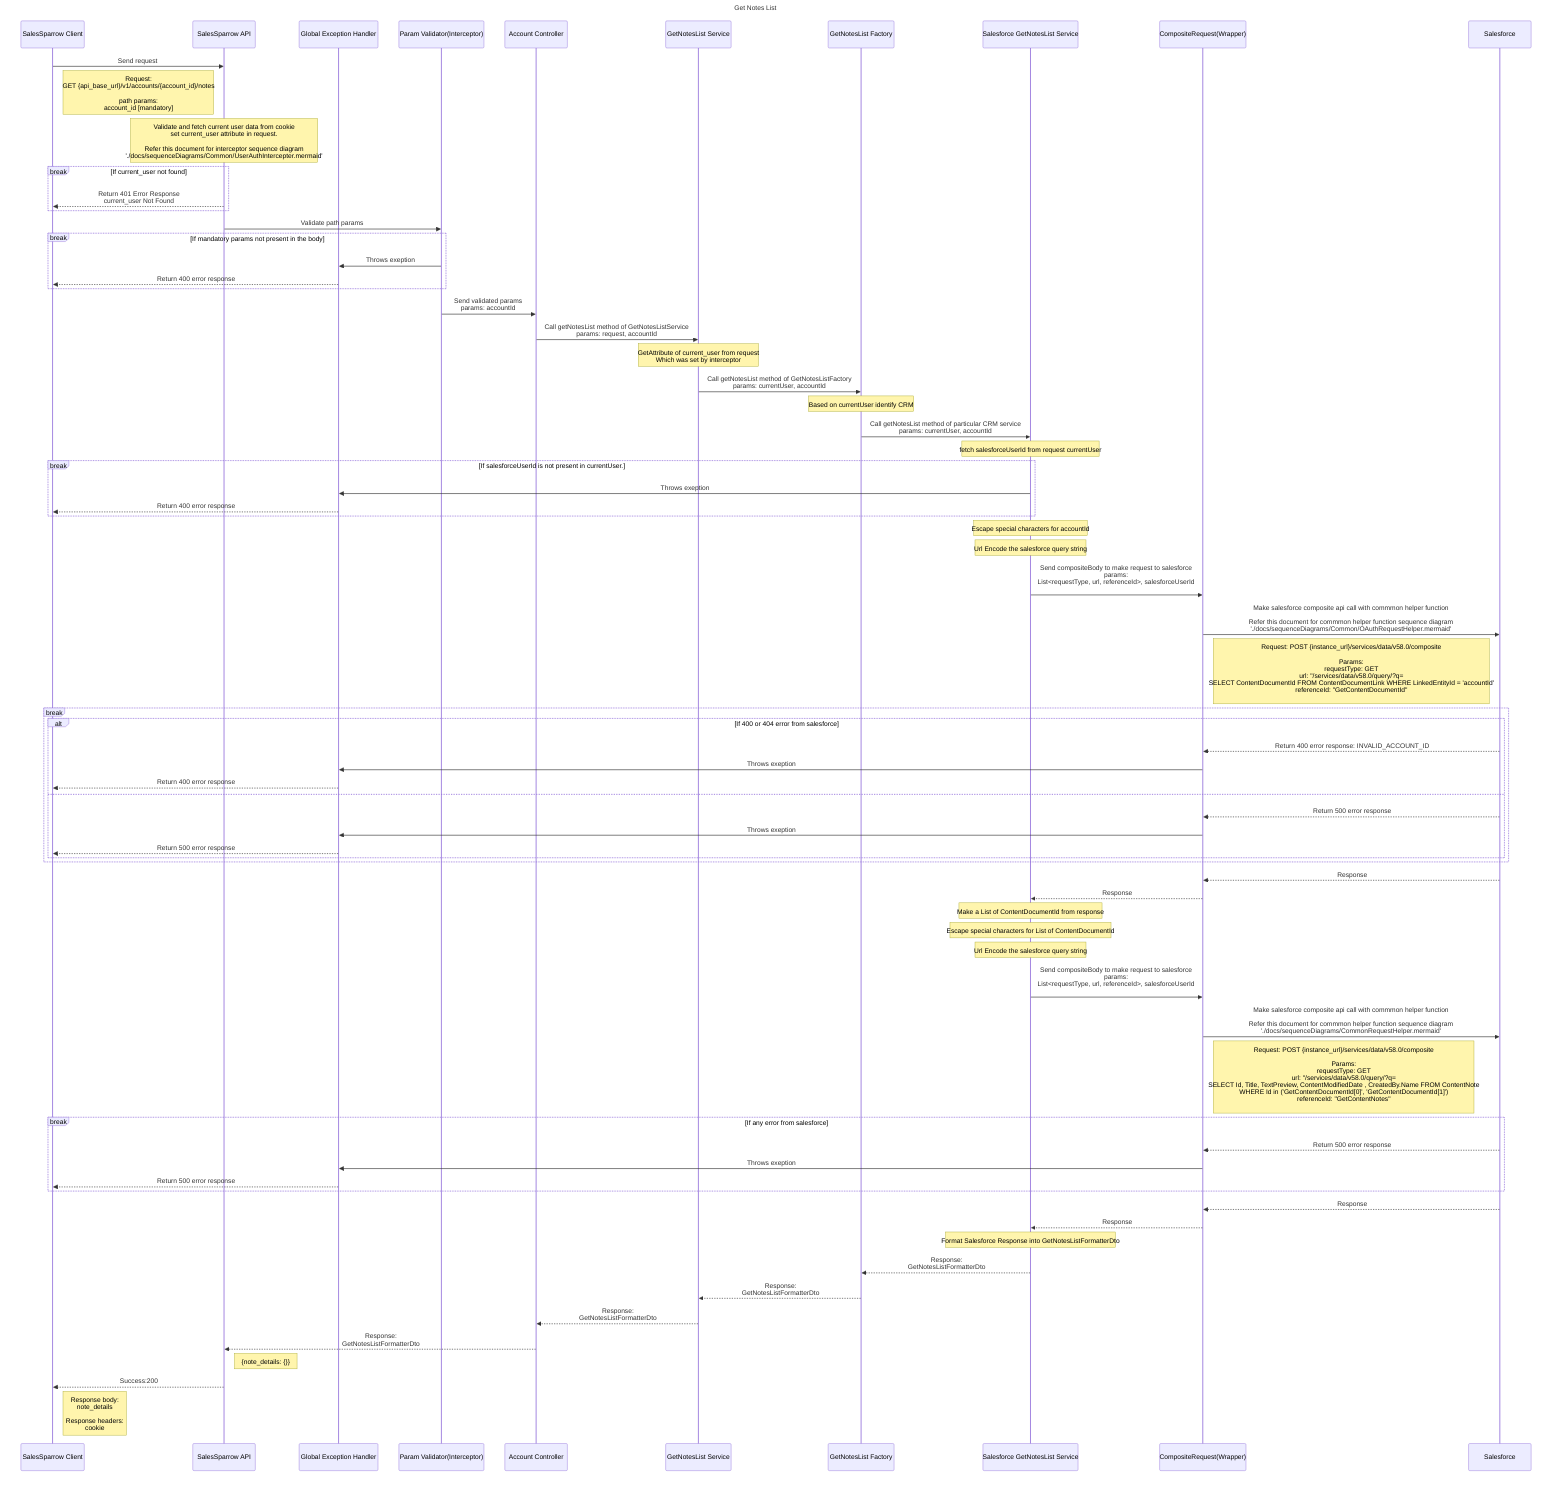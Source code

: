 sequenceDiagram
  title Get Notes List
    participant ui as SalesSparrow Client
    participant api as SalesSparrow API
    participant exceptionHandler as Global Exception Handler
    participant validator as Param Validator(Interceptor)
    participant controller as Account Controller
    participant service as GetNotesList Service
    participant factory as GetNotesList Factory
    participant crm as Salesforce GetNotesList Service
    participant CompositeRequestWrapper as CompositeRequest(Wrapper)
    participant salesforce as Salesforce

    ui->>api:  Send request 
    note right of ui: Request: <br>GET {api_base_url}/v1/accounts/{account_id}/notes<br><br>path params:  <br>account_id [mandatory] 

    note over api: Validate and fetch current user data from cookie<br>set current_user attribute in request.<br><br>Refer this document for interceptor sequence diagram <br> './docs/sequenceDiagrams/Common/UserAuthIntercepter.mermaid'
    break If current_user not found
        api-->>ui: Return 401 Error Response<br>current_user Not Found
    end

    api->>validator: Validate path params

    break If mandatory params not present in the body
        validator->>exceptionHandler: Throws exeption
        exceptionHandler-->>ui:Return 400 error response 
    end

    validator->>controller: Send validated params<br>params: accountId
    
    controller->>service: Call getNotesList method of GetNotesListService<br> params: request, accountId
    note over service: GetAttribute of current_user from request<br>Which was set by interceptor

    service->>factory: Call getNotesList method of GetNotesListFactory<br>params: currentUser, accountId
    note over factory: Based on currentUser identify CRM

    factory->>crm: Call getNotesList method of particular CRM service<br>params: currentUser, accountId

    note over crm: fetch salesforceUserId from request currentUser

    break If salesforceUserId is not present in currentUser.
        crm->>exceptionHandler: Throws exeption
        exceptionHandler-->>ui:Return 400 error response 
    end

    note over crm: Escape special characters for accountId
    note over crm: Url Encode the salesforce query string

    crm->>CompositeRequestWrapper: Send compositeBody to make request to salesforce<br>params: <br> List<requestType, url, referenceId>, salesforceUserId <br>

    CompositeRequestWrapper->>salesforce: Make salesforce composite api call with commmon helper function<br><br>Refer this document for commmon helper function sequence diagram <br> './docs/sequenceDiagrams/Common/OAuthRequestHelper.mermaid'
    note right of CompositeRequestWrapper: Request: POST {instance_url}/services/data/v58.0/composite <br><br>Params: <br> requestType: GET<br> url: "/services/data/v58.0/query/?q=<br>SELECT ContentDocumentId FROM ContentDocumentLink WHERE LinkedEntityId = 'accountId'<br>referenceId: "GetContentDocumentId"<br>
    
    break 
        alt If 400 or 404 error from salesforce
        salesforce-->>CompositeRequestWrapper: Return 400 error response: INVALID_ACCOUNT_ID
        CompositeRequestWrapper->>exceptionHandler: Throws exeption
        exceptionHandler-->>ui: Return 400 error response
        else
        salesforce-->>CompositeRequestWrapper:  Return 500 error response
        CompositeRequestWrapper->>exceptionHandler: Throws exeption
        exceptionHandler-->>ui: Return 500 error response
        end
    end

    salesforce-->>CompositeRequestWrapper: Response
    CompositeRequestWrapper-->>crm: Response

    note over crm: Make a List of ContentDocumentId from response
    note over crm: Escape special characters for List of ContentDocumentId
    note over crm: Url Encode the salesforce query string

    crm->>CompositeRequestWrapper: Send compositeBody to make request to salesforce<br>params: <br> List<requestType, url, referenceId>, salesforceUserId <br>

    CompositeRequestWrapper->>salesforce: Make salesforce composite api call with commmon helper function<br><br>Refer this document for commmon helper function sequence diagram <br> './docs/sequenceDiagrams/CommonRequestHelper.mermaid'
    note right of CompositeRequestWrapper: Request: POST {instance_url}/services/data/v58.0/composite <br><br>Params: <br> requestType: GET<br> url: "/services/data/v58.0/query/?q=<br>SELECT Id, Title, TextPreview, ContentModifiedDate , CreatedBy.Name FROM ContentNote <br>WHERE Id in ('GetContentDocumentId[0]', 'GetContentDocumentId[1]')<br>referenceId: "GetContentNotes"<br>    
    
    break If any error from salesforce
        salesforce-->>CompositeRequestWrapper: Return 500 error response
        CompositeRequestWrapper->>exceptionHandler: Throws exeption
        exceptionHandler-->>ui: Return 500 error response
    end

    salesforce-->>CompositeRequestWrapper: Response
    CompositeRequestWrapper-->>crm: Response

    note over crm: Format Salesforce Response into GetNotesListFormatterDto

    crm-->>factory: Response:<br>GetNotesListFormatterDto
    factory-->>service: Response:<br>GetNotesListFormatterDto
    service-->> controller: Response:<br>GetNotesListFormatterDto
    controller-->>api: Response:<br>GetNotesListFormatterDto
    note right of api: {note_details: {}}

    api-->>ui: Success:200
    note right of ui: Response body: <br> note_details<br><br>Response headers:<br> cookie